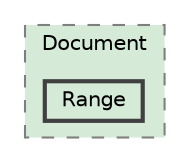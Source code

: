 digraph "C:/Users/tkefauver/Source/Repos/MonkeyPaste/Common/MonkeyPaste.Common.Plugin/Models/Annotations/Document/Range"
{
 // LATEX_PDF_SIZE
  bgcolor="transparent";
  edge [fontname=Helvetica,fontsize=10,labelfontname=Helvetica,labelfontsize=10];
  node [fontname=Helvetica,fontsize=10,shape=box,height=0.2,width=0.4];
  compound=true
  subgraph clusterdir_5d1f72bf8f8730bd0b2e7da7873178ab {
    graph [ bgcolor="#d5ebd8", pencolor="grey50", label="Document", fontname=Helvetica,fontsize=10 style="filled,dashed", URL="dir_5d1f72bf8f8730bd0b2e7da7873178ab.html",tooltip=""]
  dir_e6ccae65fa69a5a8dc60b8636b7786d5 [label="Range", fillcolor="#d5ebd8", color="grey25", style="filled,bold", URL="dir_e6ccae65fa69a5a8dc60b8636b7786d5.html",tooltip=""];
  }
}
